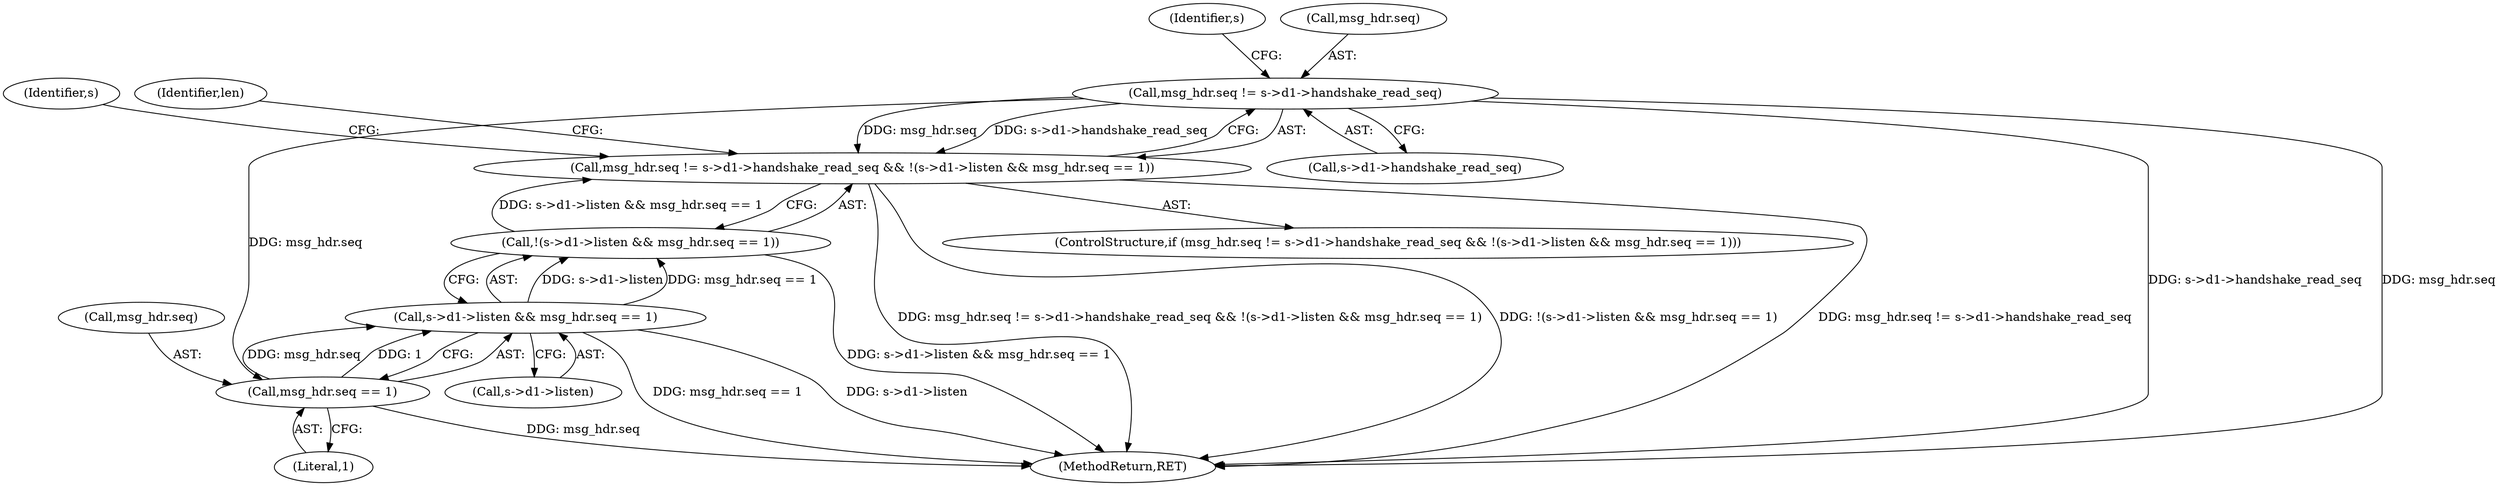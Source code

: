 digraph "0_openssl_d3152655d5319ce883c8e3ac4b99f8de4c59d846@API" {
"1000182" [label="(Call,msg_hdr.seq != s->d1->handshake_read_seq)"];
"1000181" [label="(Call,msg_hdr.seq != s->d1->handshake_read_seq && !(s->d1->listen && msg_hdr.seq == 1))"];
"1000198" [label="(Call,msg_hdr.seq == 1)"];
"1000192" [label="(Call,s->d1->listen && msg_hdr.seq == 1)"];
"1000191" [label="(Call,!(s->d1->listen && msg_hdr.seq == 1))"];
"1000195" [label="(Identifier,s)"];
"1000183" [label="(Call,msg_hdr.seq)"];
"1000205" [label="(Identifier,s)"];
"1000412" [label="(MethodReturn,RET)"];
"1000210" [label="(Identifier,len)"];
"1000192" [label="(Call,s->d1->listen && msg_hdr.seq == 1)"];
"1000182" [label="(Call,msg_hdr.seq != s->d1->handshake_read_seq)"];
"1000198" [label="(Call,msg_hdr.seq == 1)"];
"1000191" [label="(Call,!(s->d1->listen && msg_hdr.seq == 1))"];
"1000181" [label="(Call,msg_hdr.seq != s->d1->handshake_read_seq && !(s->d1->listen && msg_hdr.seq == 1))"];
"1000202" [label="(Literal,1)"];
"1000193" [label="(Call,s->d1->listen)"];
"1000199" [label="(Call,msg_hdr.seq)"];
"1000186" [label="(Call,s->d1->handshake_read_seq)"];
"1000180" [label="(ControlStructure,if (msg_hdr.seq != s->d1->handshake_read_seq && !(s->d1->listen && msg_hdr.seq == 1)))"];
"1000182" -> "1000181"  [label="AST: "];
"1000182" -> "1000186"  [label="CFG: "];
"1000183" -> "1000182"  [label="AST: "];
"1000186" -> "1000182"  [label="AST: "];
"1000195" -> "1000182"  [label="CFG: "];
"1000181" -> "1000182"  [label="CFG: "];
"1000182" -> "1000412"  [label="DDG: s->d1->handshake_read_seq"];
"1000182" -> "1000412"  [label="DDG: msg_hdr.seq"];
"1000182" -> "1000181"  [label="DDG: msg_hdr.seq"];
"1000182" -> "1000181"  [label="DDG: s->d1->handshake_read_seq"];
"1000182" -> "1000198"  [label="DDG: msg_hdr.seq"];
"1000181" -> "1000180"  [label="AST: "];
"1000181" -> "1000191"  [label="CFG: "];
"1000191" -> "1000181"  [label="AST: "];
"1000205" -> "1000181"  [label="CFG: "];
"1000210" -> "1000181"  [label="CFG: "];
"1000181" -> "1000412"  [label="DDG: msg_hdr.seq != s->d1->handshake_read_seq"];
"1000181" -> "1000412"  [label="DDG: msg_hdr.seq != s->d1->handshake_read_seq && !(s->d1->listen && msg_hdr.seq == 1)"];
"1000181" -> "1000412"  [label="DDG: !(s->d1->listen && msg_hdr.seq == 1)"];
"1000191" -> "1000181"  [label="DDG: s->d1->listen && msg_hdr.seq == 1"];
"1000198" -> "1000192"  [label="AST: "];
"1000198" -> "1000202"  [label="CFG: "];
"1000199" -> "1000198"  [label="AST: "];
"1000202" -> "1000198"  [label="AST: "];
"1000192" -> "1000198"  [label="CFG: "];
"1000198" -> "1000412"  [label="DDG: msg_hdr.seq"];
"1000198" -> "1000192"  [label="DDG: msg_hdr.seq"];
"1000198" -> "1000192"  [label="DDG: 1"];
"1000192" -> "1000191"  [label="AST: "];
"1000192" -> "1000193"  [label="CFG: "];
"1000193" -> "1000192"  [label="AST: "];
"1000191" -> "1000192"  [label="CFG: "];
"1000192" -> "1000412"  [label="DDG: s->d1->listen"];
"1000192" -> "1000412"  [label="DDG: msg_hdr.seq == 1"];
"1000192" -> "1000191"  [label="DDG: s->d1->listen"];
"1000192" -> "1000191"  [label="DDG: msg_hdr.seq == 1"];
"1000191" -> "1000412"  [label="DDG: s->d1->listen && msg_hdr.seq == 1"];
}
